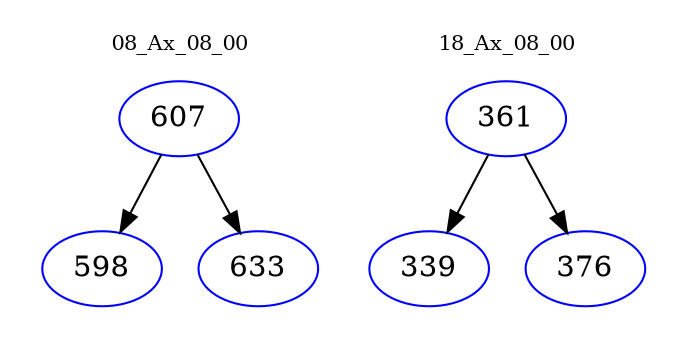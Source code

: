 digraph{
subgraph cluster_0 {
color = white
label = "08_Ax_08_00";
fontsize=10;
T0_607 [label="607", color="blue"]
T0_607 -> T0_598 [color="black"]
T0_598 [label="598", color="blue"]
T0_607 -> T0_633 [color="black"]
T0_633 [label="633", color="blue"]
}
subgraph cluster_1 {
color = white
label = "18_Ax_08_00";
fontsize=10;
T1_361 [label="361", color="blue"]
T1_361 -> T1_339 [color="black"]
T1_339 [label="339", color="blue"]
T1_361 -> T1_376 [color="black"]
T1_376 [label="376", color="blue"]
}
}
